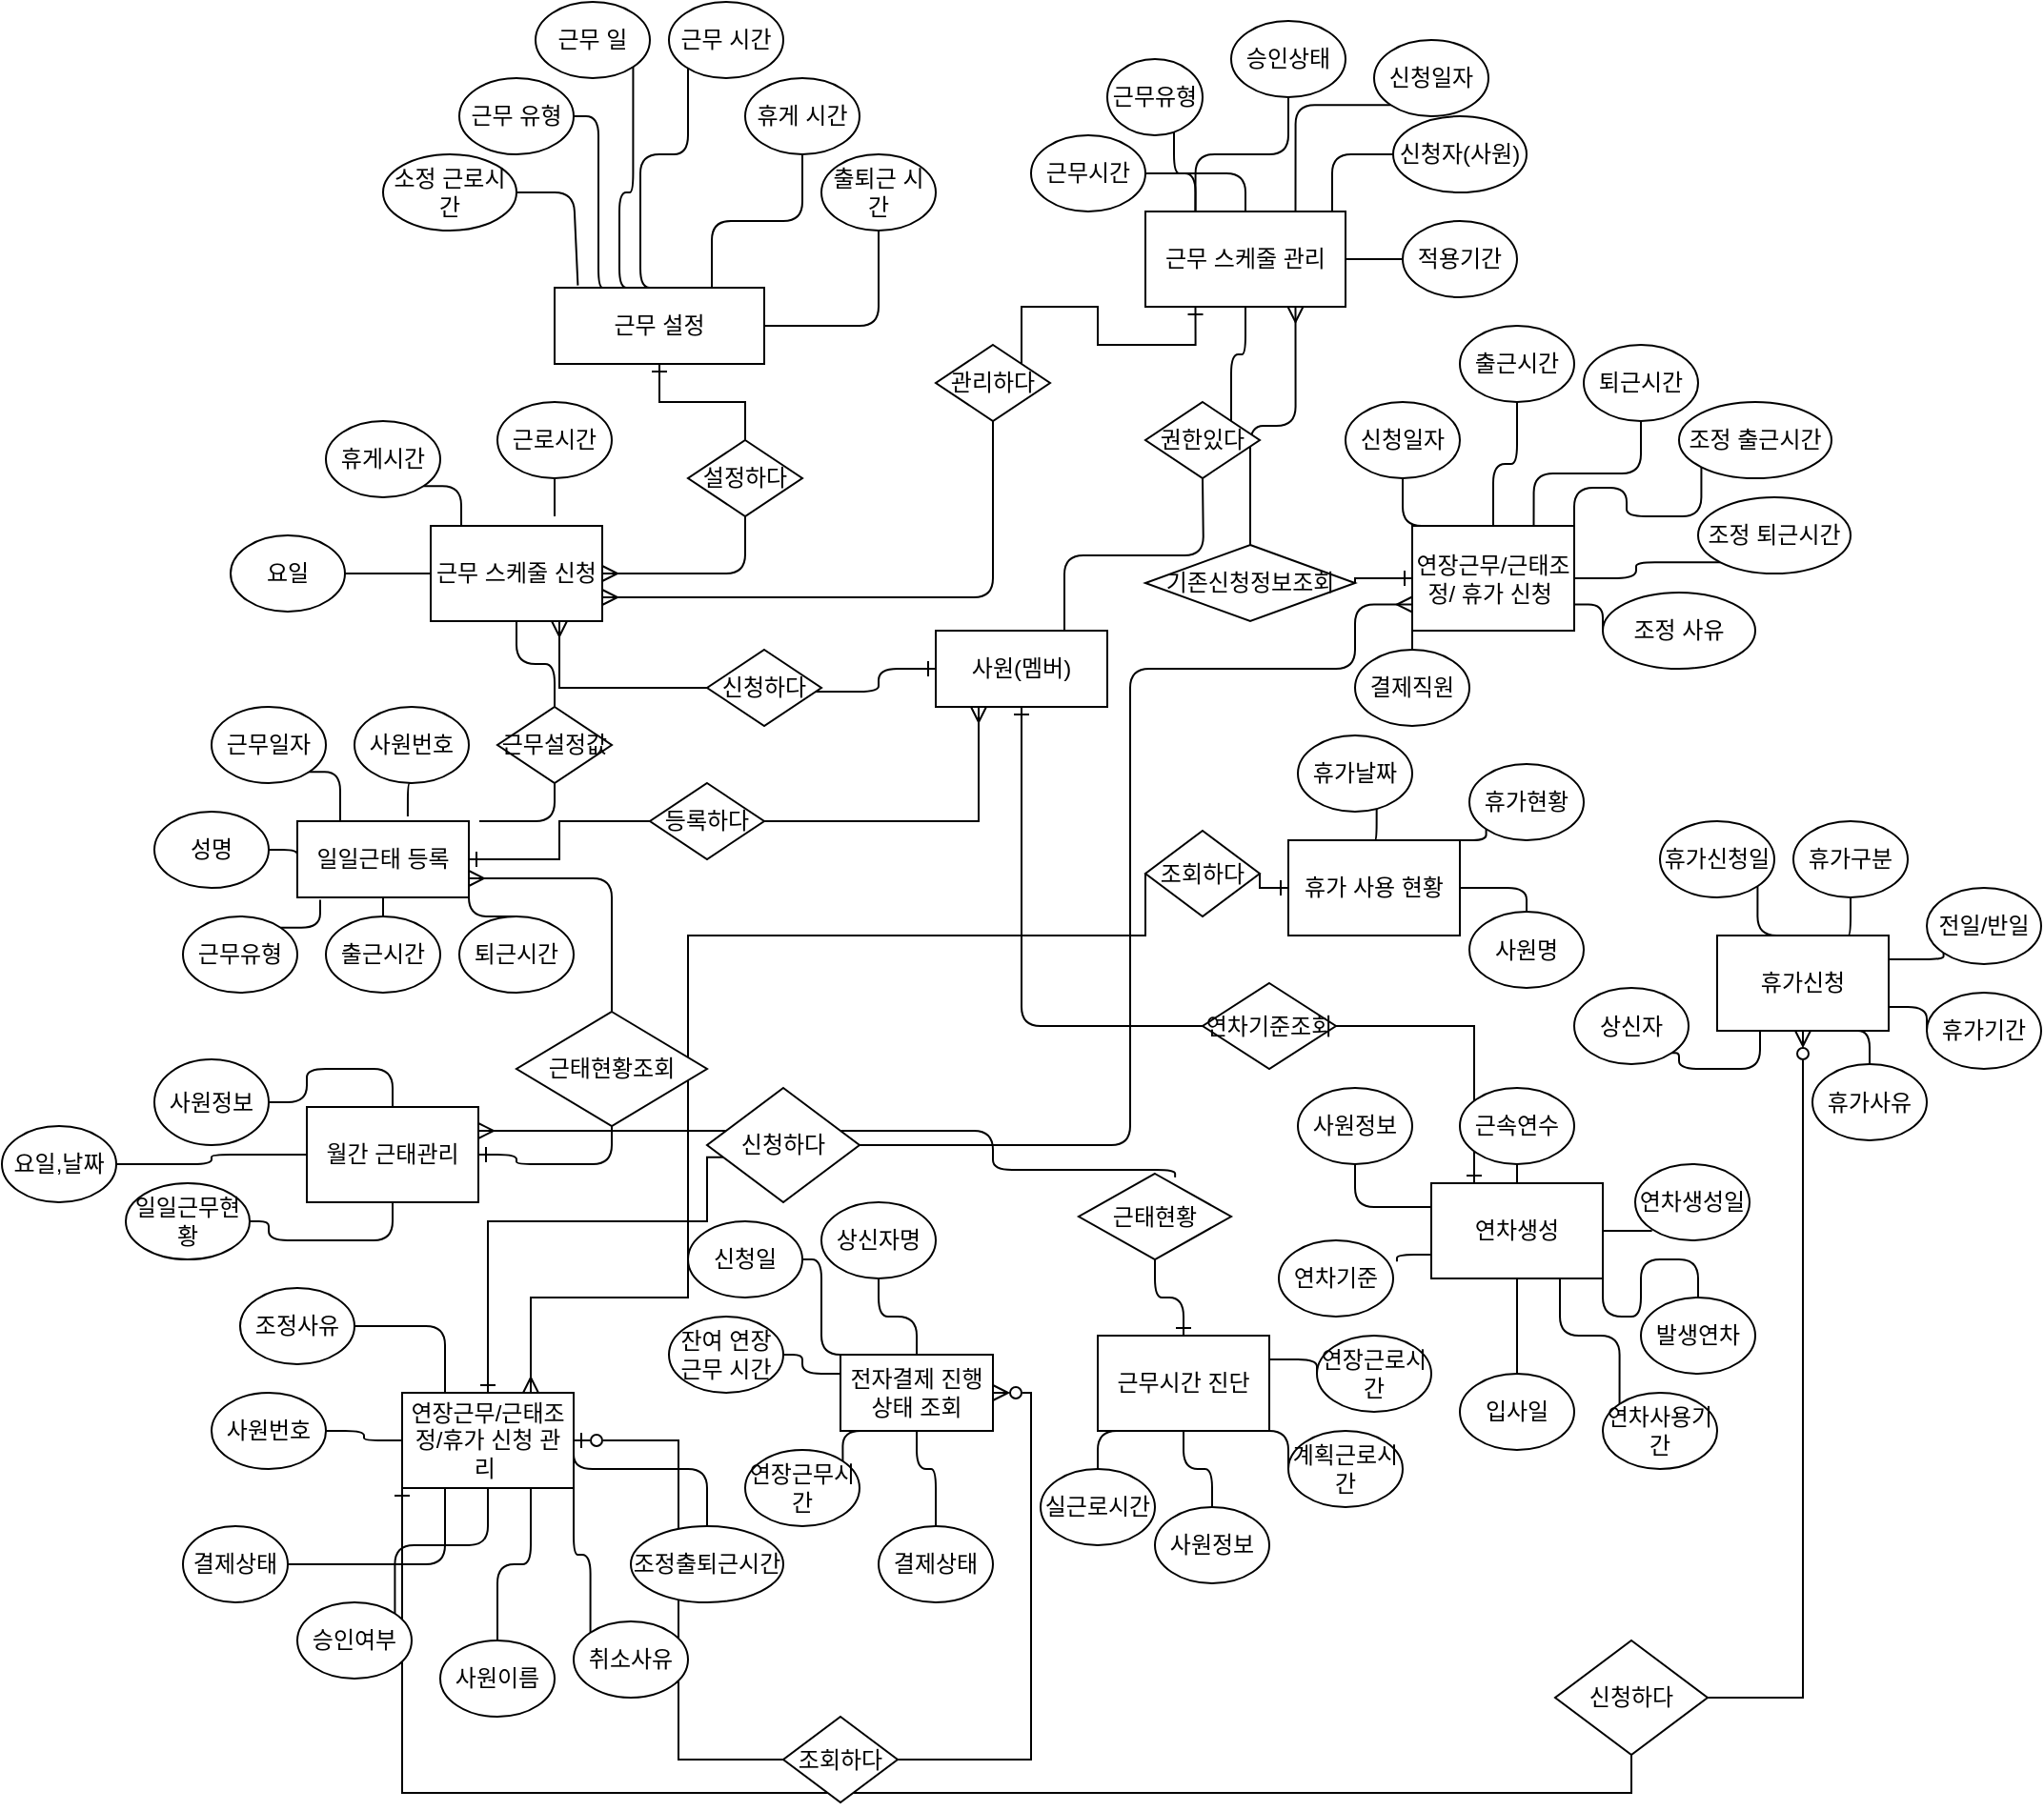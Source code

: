 <mxfile version="20.8.20" type="github">
  <diagram name="페이지-1" id="M64TTkhPT-icg04JLlUk">
    <mxGraphModel dx="3553" dy="1691" grid="1" gridSize="10" guides="1" tooltips="1" connect="1" arrows="1" fold="1" page="1" pageScale="1" pageWidth="827" pageHeight="1169" math="0" shadow="0">
      <root>
        <mxCell id="0" />
        <mxCell id="1" parent="0" />
        <mxCell id="mdGPTOdEGKRFOdZcjMkD-22" style="edgeStyle=orthogonalEdgeStyle;rounded=1;orthogonalLoop=1;jettySize=auto;html=1;exitX=0.25;exitY=0;exitDx=0;exitDy=0;entryX=1;entryY=0.5;entryDx=0;entryDy=0;endArrow=none;endFill=0;" parent="1" source="mdGPTOdEGKRFOdZcjMkD-1" target="mdGPTOdEGKRFOdZcjMkD-2" edge="1">
          <mxGeometry relative="1" as="geometry">
            <Array as="points">
              <mxPoint x="223" y="90" />
            </Array>
          </mxGeometry>
        </mxCell>
        <mxCell id="mdGPTOdEGKRFOdZcjMkD-24" style="edgeStyle=orthogonalEdgeStyle;rounded=1;orthogonalLoop=1;jettySize=auto;html=1;exitX=0.5;exitY=0;exitDx=0;exitDy=0;endArrow=none;endFill=0;" parent="1" source="mdGPTOdEGKRFOdZcjMkD-1" target="mdGPTOdEGKRFOdZcjMkD-5" edge="1">
          <mxGeometry relative="1" as="geometry">
            <Array as="points">
              <mxPoint x="245" y="110" />
              <mxPoint x="270" y="110" />
            </Array>
          </mxGeometry>
        </mxCell>
        <mxCell id="mdGPTOdEGKRFOdZcjMkD-25" style="edgeStyle=orthogonalEdgeStyle;rounded=1;orthogonalLoop=1;jettySize=auto;html=1;exitX=0.75;exitY=0;exitDx=0;exitDy=0;entryX=0.5;entryY=1;entryDx=0;entryDy=0;endArrow=none;endFill=0;" parent="1" source="mdGPTOdEGKRFOdZcjMkD-1" target="mdGPTOdEGKRFOdZcjMkD-6" edge="1">
          <mxGeometry relative="1" as="geometry" />
        </mxCell>
        <mxCell id="mdGPTOdEGKRFOdZcjMkD-26" style="edgeStyle=orthogonalEdgeStyle;rounded=1;orthogonalLoop=1;jettySize=auto;html=1;exitX=1;exitY=0.5;exitDx=0;exitDy=0;entryX=0.5;entryY=1;entryDx=0;entryDy=0;endArrow=none;endFill=0;" parent="1" source="mdGPTOdEGKRFOdZcjMkD-1" target="mdGPTOdEGKRFOdZcjMkD-7" edge="1">
          <mxGeometry relative="1" as="geometry" />
        </mxCell>
        <mxCell id="mdGPTOdEGKRFOdZcjMkD-27" style="edgeStyle=orthogonalEdgeStyle;rounded=1;orthogonalLoop=1;jettySize=auto;html=1;exitX=0.378;exitY=0;exitDx=0;exitDy=0;entryX=1;entryY=1;entryDx=0;entryDy=0;exitPerimeter=0;endArrow=none;endFill=0;" parent="1" source="mdGPTOdEGKRFOdZcjMkD-1" target="mdGPTOdEGKRFOdZcjMkD-4" edge="1">
          <mxGeometry relative="1" as="geometry">
            <Array as="points">
              <mxPoint x="234" y="130" />
              <mxPoint x="241" y="130" />
            </Array>
          </mxGeometry>
        </mxCell>
        <mxCell id="T7kxes3MqO8vL_r_xMGx-1" style="edgeStyle=orthogonalEdgeStyle;rounded=0;orthogonalLoop=1;jettySize=auto;html=1;exitX=0.5;exitY=1;exitDx=0;exitDy=0;entryX=0.5;entryY=0;entryDx=0;entryDy=0;startArrow=ERone;startFill=0;endArrow=none;endFill=0;" edge="1" parent="1" source="mdGPTOdEGKRFOdZcjMkD-1" target="mdGPTOdEGKRFOdZcjMkD-64">
          <mxGeometry relative="1" as="geometry" />
        </mxCell>
        <mxCell id="mdGPTOdEGKRFOdZcjMkD-1" value="근무 설정" style="rounded=0;whiteSpace=wrap;html=1;labelBackgroundColor=none;" parent="1" vertex="1">
          <mxGeometry x="200" y="180" width="110" height="40" as="geometry" />
        </mxCell>
        <mxCell id="mdGPTOdEGKRFOdZcjMkD-2" value="근무 유형" style="ellipse;whiteSpace=wrap;html=1;labelBackgroundColor=none;" parent="1" vertex="1">
          <mxGeometry x="150" y="70" width="60" height="40" as="geometry" />
        </mxCell>
        <mxCell id="mdGPTOdEGKRFOdZcjMkD-4" value="근무 일" style="ellipse;whiteSpace=wrap;html=1;labelBackgroundColor=none;" parent="1" vertex="1">
          <mxGeometry x="190" y="30" width="60" height="40" as="geometry" />
        </mxCell>
        <mxCell id="mdGPTOdEGKRFOdZcjMkD-5" value="근무 시간" style="ellipse;whiteSpace=wrap;html=1;labelBackgroundColor=none;" parent="1" vertex="1">
          <mxGeometry x="260" y="30" width="60" height="40" as="geometry" />
        </mxCell>
        <mxCell id="mdGPTOdEGKRFOdZcjMkD-6" value="휴게 시간" style="ellipse;whiteSpace=wrap;html=1;labelBackgroundColor=none;" parent="1" vertex="1">
          <mxGeometry x="300" y="70" width="60" height="40" as="geometry" />
        </mxCell>
        <mxCell id="mdGPTOdEGKRFOdZcjMkD-7" value="출퇴근 시간" style="ellipse;whiteSpace=wrap;html=1;labelBackgroundColor=none;" parent="1" vertex="1">
          <mxGeometry x="340" y="110" width="60" height="40" as="geometry" />
        </mxCell>
        <mxCell id="mdGPTOdEGKRFOdZcjMkD-8" value="소정 근로시간" style="ellipse;whiteSpace=wrap;html=1;labelBackgroundColor=none;" parent="1" vertex="1">
          <mxGeometry x="110" y="110" width="70" height="40" as="geometry" />
        </mxCell>
        <mxCell id="mdGPTOdEGKRFOdZcjMkD-11" value="" style="endArrow=none;html=1;exitX=0.111;exitY=-0.03;exitDx=0;exitDy=0;entryX=1;entryY=0.5;entryDx=0;entryDy=0;rounded=1;exitPerimeter=0;labelBackgroundColor=none;fontColor=default;" parent="1" source="mdGPTOdEGKRFOdZcjMkD-1" target="mdGPTOdEGKRFOdZcjMkD-8" edge="1">
          <mxGeometry width="50" height="50" relative="1" as="geometry">
            <mxPoint x="360" y="190" as="sourcePoint" />
            <mxPoint x="410" y="140" as="targetPoint" />
            <Array as="points">
              <mxPoint x="210" y="130" />
            </Array>
          </mxGeometry>
        </mxCell>
        <mxCell id="mdGPTOdEGKRFOdZcjMkD-37" style="edgeStyle=orthogonalEdgeStyle;rounded=1;orthogonalLoop=1;jettySize=auto;html=1;entryX=1;entryY=1;entryDx=0;entryDy=0;endArrow=none;endFill=0;" parent="1" source="mdGPTOdEGKRFOdZcjMkD-29" target="mdGPTOdEGKRFOdZcjMkD-35" edge="1">
          <mxGeometry relative="1" as="geometry" />
        </mxCell>
        <mxCell id="mdGPTOdEGKRFOdZcjMkD-38" style="edgeStyle=orthogonalEdgeStyle;rounded=1;orthogonalLoop=1;jettySize=auto;html=1;exitX=0.25;exitY=0;exitDx=0;exitDy=0;entryX=0.7;entryY=0.963;entryDx=0;entryDy=0;entryPerimeter=0;endArrow=none;endFill=0;" parent="1" source="mdGPTOdEGKRFOdZcjMkD-29" target="mdGPTOdEGKRFOdZcjMkD-34" edge="1">
          <mxGeometry relative="1" as="geometry" />
        </mxCell>
        <mxCell id="mdGPTOdEGKRFOdZcjMkD-39" style="edgeStyle=orthogonalEdgeStyle;rounded=1;orthogonalLoop=1;jettySize=auto;html=1;exitX=0.25;exitY=0;exitDx=0;exitDy=0;entryX=0.5;entryY=1;entryDx=0;entryDy=0;endArrow=none;endFill=0;" parent="1" source="mdGPTOdEGKRFOdZcjMkD-29" target="mdGPTOdEGKRFOdZcjMkD-30" edge="1">
          <mxGeometry relative="1" as="geometry" />
        </mxCell>
        <mxCell id="mdGPTOdEGKRFOdZcjMkD-111" style="edgeStyle=orthogonalEdgeStyle;rounded=1;orthogonalLoop=1;jettySize=auto;html=1;exitX=0.75;exitY=1;exitDx=0;exitDy=0;entryX=0.5;entryY=0;entryDx=0;entryDy=0;endArrow=none;endFill=0;startArrow=ERmany;startFill=0;" parent="1" source="mdGPTOdEGKRFOdZcjMkD-29" target="mdGPTOdEGKRFOdZcjMkD-110" edge="1">
          <mxGeometry relative="1" as="geometry" />
        </mxCell>
        <mxCell id="T7kxes3MqO8vL_r_xMGx-2" style="edgeStyle=orthogonalEdgeStyle;rounded=0;orthogonalLoop=1;jettySize=auto;html=1;exitX=0.25;exitY=1;exitDx=0;exitDy=0;entryX=1;entryY=0;entryDx=0;entryDy=0;startArrow=ERone;startFill=0;endArrow=none;endFill=0;" edge="1" parent="1" source="mdGPTOdEGKRFOdZcjMkD-29" target="mdGPTOdEGKRFOdZcjMkD-65">
          <mxGeometry relative="1" as="geometry" />
        </mxCell>
        <mxCell id="mdGPTOdEGKRFOdZcjMkD-29" value="근무 스케줄 관리" style="rounded=0;whiteSpace=wrap;html=1;" parent="1" vertex="1">
          <mxGeometry x="510" y="140" width="105" height="50" as="geometry" />
        </mxCell>
        <mxCell id="mdGPTOdEGKRFOdZcjMkD-30" value="승인상태" style="ellipse;whiteSpace=wrap;html=1;" parent="1" vertex="1">
          <mxGeometry x="555" y="40" width="60" height="40" as="geometry" />
        </mxCell>
        <mxCell id="mdGPTOdEGKRFOdZcjMkD-50" style="edgeStyle=orthogonalEdgeStyle;rounded=1;orthogonalLoop=1;jettySize=auto;html=1;exitX=0;exitY=1;exitDx=0;exitDy=0;entryX=0.75;entryY=0;entryDx=0;entryDy=0;endArrow=none;endFill=0;" parent="1" source="mdGPTOdEGKRFOdZcjMkD-31" target="mdGPTOdEGKRFOdZcjMkD-29" edge="1">
          <mxGeometry relative="1" as="geometry" />
        </mxCell>
        <mxCell id="mdGPTOdEGKRFOdZcjMkD-31" value="신청일자" style="ellipse;whiteSpace=wrap;html=1;" parent="1" vertex="1">
          <mxGeometry x="630" y="50" width="60" height="40" as="geometry" />
        </mxCell>
        <mxCell id="mdGPTOdEGKRFOdZcjMkD-51" style="edgeStyle=orthogonalEdgeStyle;rounded=1;orthogonalLoop=1;jettySize=auto;html=1;exitX=0;exitY=0.5;exitDx=0;exitDy=0;entryX=0.933;entryY=0.01;entryDx=0;entryDy=0;entryPerimeter=0;endArrow=none;endFill=0;" parent="1" source="mdGPTOdEGKRFOdZcjMkD-32" target="mdGPTOdEGKRFOdZcjMkD-29" edge="1">
          <mxGeometry relative="1" as="geometry" />
        </mxCell>
        <mxCell id="mdGPTOdEGKRFOdZcjMkD-32" value="신청자(사원)" style="ellipse;whiteSpace=wrap;html=1;" parent="1" vertex="1">
          <mxGeometry x="640" y="90" width="70" height="40" as="geometry" />
        </mxCell>
        <mxCell id="mdGPTOdEGKRFOdZcjMkD-34" value="근무유형" style="ellipse;whiteSpace=wrap;html=1;" parent="1" vertex="1">
          <mxGeometry x="490" y="60" width="50" height="40" as="geometry" />
        </mxCell>
        <mxCell id="mdGPTOdEGKRFOdZcjMkD-35" value="근무시간" style="ellipse;whiteSpace=wrap;html=1;" parent="1" vertex="1">
          <mxGeometry x="450" y="100" width="60" height="40" as="geometry" />
        </mxCell>
        <mxCell id="mdGPTOdEGKRFOdZcjMkD-52" style="edgeStyle=orthogonalEdgeStyle;rounded=1;orthogonalLoop=1;jettySize=auto;html=1;exitX=0;exitY=0.5;exitDx=0;exitDy=0;endArrow=none;endFill=0;" parent="1" source="mdGPTOdEGKRFOdZcjMkD-36" target="mdGPTOdEGKRFOdZcjMkD-29" edge="1">
          <mxGeometry relative="1" as="geometry" />
        </mxCell>
        <mxCell id="mdGPTOdEGKRFOdZcjMkD-36" value="적용기간" style="ellipse;whiteSpace=wrap;html=1;" parent="1" vertex="1">
          <mxGeometry x="645" y="145" width="60" height="40" as="geometry" />
        </mxCell>
        <mxCell id="mdGPTOdEGKRFOdZcjMkD-66" style="edgeStyle=orthogonalEdgeStyle;rounded=1;orthogonalLoop=1;jettySize=auto;html=1;exitX=1;exitY=0.5;exitDx=0;exitDy=0;entryX=0.5;entryY=1;entryDx=0;entryDy=0;endArrow=none;endFill=0;startArrow=ERmany;startFill=0;" parent="1" source="mdGPTOdEGKRFOdZcjMkD-40" target="mdGPTOdEGKRFOdZcjMkD-64" edge="1">
          <mxGeometry relative="1" as="geometry" />
        </mxCell>
        <mxCell id="mdGPTOdEGKRFOdZcjMkD-68" style="edgeStyle=orthogonalEdgeStyle;rounded=1;orthogonalLoop=1;jettySize=auto;html=1;exitX=1;exitY=0.75;exitDx=0;exitDy=0;entryX=0.5;entryY=1;entryDx=0;entryDy=0;endArrow=none;endFill=0;startArrow=ERmany;startFill=0;" parent="1" source="mdGPTOdEGKRFOdZcjMkD-40" target="mdGPTOdEGKRFOdZcjMkD-65" edge="1">
          <mxGeometry relative="1" as="geometry" />
        </mxCell>
        <mxCell id="mdGPTOdEGKRFOdZcjMkD-91" style="edgeStyle=orthogonalEdgeStyle;rounded=1;orthogonalLoop=1;jettySize=auto;html=1;exitX=0.5;exitY=1;exitDx=0;exitDy=0;entryX=0.5;entryY=0;entryDx=0;entryDy=0;endArrow=none;endFill=0;" parent="1" source="mdGPTOdEGKRFOdZcjMkD-40" target="mdGPTOdEGKRFOdZcjMkD-90" edge="1">
          <mxGeometry relative="1" as="geometry" />
        </mxCell>
        <mxCell id="T7kxes3MqO8vL_r_xMGx-4" style="edgeStyle=orthogonalEdgeStyle;rounded=0;orthogonalLoop=1;jettySize=auto;html=1;exitX=0.75;exitY=1;exitDx=0;exitDy=0;entryX=0;entryY=0.5;entryDx=0;entryDy=0;startArrow=ERmany;startFill=0;endArrow=none;endFill=0;" edge="1" parent="1" source="mdGPTOdEGKRFOdZcjMkD-40" target="mdGPTOdEGKRFOdZcjMkD-58">
          <mxGeometry relative="1" as="geometry" />
        </mxCell>
        <mxCell id="mdGPTOdEGKRFOdZcjMkD-40" value="근무 스케줄 신청" style="rounded=0;whiteSpace=wrap;html=1;" parent="1" vertex="1">
          <mxGeometry x="135" y="305" width="90" height="50" as="geometry" />
        </mxCell>
        <mxCell id="mdGPTOdEGKRFOdZcjMkD-160" style="edgeStyle=orthogonalEdgeStyle;rounded=1;orthogonalLoop=1;jettySize=auto;html=1;exitX=1;exitY=0.75;exitDx=0;exitDy=0;endArrow=none;endFill=0;startArrow=ERmany;startFill=0;" parent="1" source="mdGPTOdEGKRFOdZcjMkD-41" target="mdGPTOdEGKRFOdZcjMkD-158" edge="1">
          <mxGeometry relative="1" as="geometry" />
        </mxCell>
        <mxCell id="T7kxes3MqO8vL_r_xMGx-8" style="edgeStyle=orthogonalEdgeStyle;rounded=0;orthogonalLoop=1;jettySize=auto;html=1;exitX=1;exitY=0.5;exitDx=0;exitDy=0;entryX=0;entryY=0.5;entryDx=0;entryDy=0;startArrow=ERone;startFill=0;endArrow=none;endFill=0;" edge="1" parent="1" source="mdGPTOdEGKRFOdZcjMkD-41" target="mdGPTOdEGKRFOdZcjMkD-80">
          <mxGeometry relative="1" as="geometry" />
        </mxCell>
        <mxCell id="mdGPTOdEGKRFOdZcjMkD-41" value="일일근태 등록" style="rounded=0;whiteSpace=wrap;html=1;" parent="1" vertex="1">
          <mxGeometry x="65" y="460" width="90" height="40" as="geometry" />
        </mxCell>
        <mxCell id="T7kxes3MqO8vL_r_xMGx-9" style="edgeStyle=orthogonalEdgeStyle;rounded=0;orthogonalLoop=1;jettySize=auto;html=1;exitX=0.5;exitY=0;exitDx=0;exitDy=0;entryX=0.113;entryY=0.606;entryDx=0;entryDy=0;entryPerimeter=0;startArrow=ERone;startFill=0;endArrow=none;endFill=0;" edge="1" parent="1" source="mdGPTOdEGKRFOdZcjMkD-42" target="mdGPTOdEGKRFOdZcjMkD-134">
          <mxGeometry relative="1" as="geometry">
            <Array as="points">
              <mxPoint x="165" y="670" />
              <mxPoint x="280" y="670" />
              <mxPoint x="280" y="636" />
            </Array>
          </mxGeometry>
        </mxCell>
        <mxCell id="T7kxes3MqO8vL_r_xMGx-10" style="edgeStyle=orthogonalEdgeStyle;rounded=0;orthogonalLoop=1;jettySize=auto;html=1;exitX=0.75;exitY=0;exitDx=0;exitDy=0;entryX=0;entryY=0.5;entryDx=0;entryDy=0;startArrow=ERmany;startFill=0;endArrow=none;endFill=0;" edge="1" parent="1" source="mdGPTOdEGKRFOdZcjMkD-42" target="mdGPTOdEGKRFOdZcjMkD-210">
          <mxGeometry relative="1" as="geometry">
            <Array as="points">
              <mxPoint x="188" y="710" />
              <mxPoint x="270" y="710" />
              <mxPoint x="270" y="520" />
              <mxPoint x="510" y="520" />
            </Array>
          </mxGeometry>
        </mxCell>
        <mxCell id="T7kxes3MqO8vL_r_xMGx-13" style="edgeStyle=orthogonalEdgeStyle;rounded=0;orthogonalLoop=1;jettySize=auto;html=1;exitX=1;exitY=0.5;exitDx=0;exitDy=0;entryX=0;entryY=0.5;entryDx=0;entryDy=0;startArrow=ERzeroToOne;startFill=0;endArrow=none;endFill=0;" edge="1" parent="1" source="mdGPTOdEGKRFOdZcjMkD-42" target="T7kxes3MqO8vL_r_xMGx-12">
          <mxGeometry relative="1" as="geometry" />
        </mxCell>
        <mxCell id="T7kxes3MqO8vL_r_xMGx-18" style="edgeStyle=orthogonalEdgeStyle;rounded=0;orthogonalLoop=1;jettySize=auto;html=1;exitX=0;exitY=1;exitDx=0;exitDy=0;entryX=0.5;entryY=1;entryDx=0;entryDy=0;startArrow=ERone;startFill=0;endArrow=none;endFill=0;" edge="1" parent="1" source="mdGPTOdEGKRFOdZcjMkD-42" target="T7kxes3MqO8vL_r_xMGx-16">
          <mxGeometry relative="1" as="geometry" />
        </mxCell>
        <mxCell id="mdGPTOdEGKRFOdZcjMkD-42" value="연장근무/근태조정/휴가 신청 관리&amp;nbsp;" style="rounded=0;whiteSpace=wrap;html=1;" parent="1" vertex="1">
          <mxGeometry x="120" y="760" width="90" height="50" as="geometry" />
        </mxCell>
        <mxCell id="mdGPTOdEGKRFOdZcjMkD-103" style="edgeStyle=orthogonalEdgeStyle;rounded=1;orthogonalLoop=1;jettySize=auto;html=1;exitX=0.5;exitY=0;exitDx=0;exitDy=0;entryX=0.5;entryY=1;entryDx=0;entryDy=0;endArrow=none;endFill=0;" parent="1" source="mdGPTOdEGKRFOdZcjMkD-43" target="mdGPTOdEGKRFOdZcjMkD-98" edge="1">
          <mxGeometry relative="1" as="geometry" />
        </mxCell>
        <mxCell id="mdGPTOdEGKRFOdZcjMkD-104" style="edgeStyle=orthogonalEdgeStyle;rounded=1;orthogonalLoop=1;jettySize=auto;html=1;exitX=0.25;exitY=0;exitDx=0;exitDy=0;entryX=0.5;entryY=1;entryDx=0;entryDy=0;endArrow=none;endFill=0;" parent="1" source="mdGPTOdEGKRFOdZcjMkD-43" target="mdGPTOdEGKRFOdZcjMkD-97" edge="1">
          <mxGeometry relative="1" as="geometry" />
        </mxCell>
        <mxCell id="mdGPTOdEGKRFOdZcjMkD-105" style="edgeStyle=orthogonalEdgeStyle;rounded=1;orthogonalLoop=1;jettySize=auto;html=1;exitX=0.75;exitY=0;exitDx=0;exitDy=0;entryX=0.5;entryY=1;entryDx=0;entryDy=0;endArrow=none;endFill=0;" parent="1" source="mdGPTOdEGKRFOdZcjMkD-43" target="mdGPTOdEGKRFOdZcjMkD-99" edge="1">
          <mxGeometry relative="1" as="geometry" />
        </mxCell>
        <mxCell id="mdGPTOdEGKRFOdZcjMkD-106" style="edgeStyle=orthogonalEdgeStyle;rounded=1;orthogonalLoop=1;jettySize=auto;html=1;exitX=1;exitY=0;exitDx=0;exitDy=0;entryX=0;entryY=1;entryDx=0;entryDy=0;endArrow=none;endFill=0;" parent="1" source="mdGPTOdEGKRFOdZcjMkD-43" target="mdGPTOdEGKRFOdZcjMkD-101" edge="1">
          <mxGeometry relative="1" as="geometry" />
        </mxCell>
        <mxCell id="mdGPTOdEGKRFOdZcjMkD-108" style="edgeStyle=orthogonalEdgeStyle;rounded=1;orthogonalLoop=1;jettySize=auto;html=1;exitX=1;exitY=0.5;exitDx=0;exitDy=0;entryX=0;entryY=1;entryDx=0;entryDy=0;endArrow=none;endFill=0;" parent="1" source="mdGPTOdEGKRFOdZcjMkD-43" target="mdGPTOdEGKRFOdZcjMkD-100" edge="1">
          <mxGeometry relative="1" as="geometry" />
        </mxCell>
        <mxCell id="mdGPTOdEGKRFOdZcjMkD-109" style="edgeStyle=orthogonalEdgeStyle;rounded=1;orthogonalLoop=1;jettySize=auto;html=1;exitX=1;exitY=0.75;exitDx=0;exitDy=0;entryX=0;entryY=0.5;entryDx=0;entryDy=0;endArrow=none;endFill=0;" parent="1" source="mdGPTOdEGKRFOdZcjMkD-43" target="mdGPTOdEGKRFOdZcjMkD-102" edge="1">
          <mxGeometry relative="1" as="geometry" />
        </mxCell>
        <mxCell id="mdGPTOdEGKRFOdZcjMkD-135" style="edgeStyle=orthogonalEdgeStyle;rounded=1;orthogonalLoop=1;jettySize=auto;html=1;entryX=1;entryY=0.5;entryDx=0;entryDy=0;endArrow=none;endFill=0;startArrow=ERmany;startFill=0;exitX=0;exitY=0.75;exitDx=0;exitDy=0;" parent="1" source="mdGPTOdEGKRFOdZcjMkD-43" target="mdGPTOdEGKRFOdZcjMkD-134" edge="1">
          <mxGeometry relative="1" as="geometry">
            <mxPoint x="650" y="340" as="sourcePoint" />
            <Array as="points">
              <mxPoint x="620" y="346" />
              <mxPoint x="620" y="380" />
              <mxPoint x="502" y="380" />
              <mxPoint x="502" y="630" />
            </Array>
          </mxGeometry>
        </mxCell>
        <mxCell id="T7kxes3MqO8vL_r_xMGx-20" style="edgeStyle=orthogonalEdgeStyle;rounded=0;orthogonalLoop=1;jettySize=auto;html=1;exitX=0;exitY=0.5;exitDx=0;exitDy=0;entryX=1;entryY=0.5;entryDx=0;entryDy=0;startArrow=ERone;startFill=0;endArrow=none;endFill=0;" edge="1" parent="1" source="mdGPTOdEGKRFOdZcjMkD-43" target="mdGPTOdEGKRFOdZcjMkD-110">
          <mxGeometry relative="1" as="geometry" />
        </mxCell>
        <mxCell id="mdGPTOdEGKRFOdZcjMkD-43" value="연장근무/근태조정/ 휴가 신청&amp;nbsp;" style="rounded=0;whiteSpace=wrap;html=1;" parent="1" vertex="1">
          <mxGeometry x="650" y="305" width="85" height="55" as="geometry" />
        </mxCell>
        <mxCell id="mdGPTOdEGKRFOdZcjMkD-144" style="edgeStyle=orthogonalEdgeStyle;rounded=1;orthogonalLoop=1;jettySize=auto;html=1;exitX=0.5;exitY=0;exitDx=0;exitDy=0;entryX=0.5;entryY=1;entryDx=0;entryDy=0;endArrow=none;endFill=0;" parent="1" source="mdGPTOdEGKRFOdZcjMkD-44" target="mdGPTOdEGKRFOdZcjMkD-138" edge="1">
          <mxGeometry relative="1" as="geometry" />
        </mxCell>
        <mxCell id="mdGPTOdEGKRFOdZcjMkD-145" style="edgeStyle=orthogonalEdgeStyle;rounded=1;orthogonalLoop=1;jettySize=auto;html=1;exitX=0.25;exitY=0;exitDx=0;exitDy=0;entryX=1;entryY=0.5;entryDx=0;entryDy=0;endArrow=none;endFill=0;" parent="1" source="mdGPTOdEGKRFOdZcjMkD-44" target="mdGPTOdEGKRFOdZcjMkD-137" edge="1">
          <mxGeometry relative="1" as="geometry">
            <Array as="points">
              <mxPoint x="340" y="740" />
              <mxPoint x="340" y="690" />
            </Array>
          </mxGeometry>
        </mxCell>
        <mxCell id="mdGPTOdEGKRFOdZcjMkD-146" style="edgeStyle=orthogonalEdgeStyle;rounded=1;orthogonalLoop=1;jettySize=auto;html=1;exitX=0;exitY=0.25;exitDx=0;exitDy=0;endArrow=none;endFill=0;" parent="1" source="mdGPTOdEGKRFOdZcjMkD-44" target="mdGPTOdEGKRFOdZcjMkD-140" edge="1">
          <mxGeometry relative="1" as="geometry" />
        </mxCell>
        <mxCell id="mdGPTOdEGKRFOdZcjMkD-147" style="edgeStyle=orthogonalEdgeStyle;rounded=1;orthogonalLoop=1;jettySize=auto;html=1;exitX=0.25;exitY=1;exitDx=0;exitDy=0;entryX=1;entryY=0;entryDx=0;entryDy=0;endArrow=none;endFill=0;" parent="1" source="mdGPTOdEGKRFOdZcjMkD-44" target="mdGPTOdEGKRFOdZcjMkD-141" edge="1">
          <mxGeometry relative="1" as="geometry" />
        </mxCell>
        <mxCell id="mdGPTOdEGKRFOdZcjMkD-148" style="edgeStyle=orthogonalEdgeStyle;rounded=1;orthogonalLoop=1;jettySize=auto;html=1;exitX=0.5;exitY=1;exitDx=0;exitDy=0;endArrow=none;endFill=0;entryX=0.5;entryY=0;entryDx=0;entryDy=0;" parent="1" source="mdGPTOdEGKRFOdZcjMkD-44" target="mdGPTOdEGKRFOdZcjMkD-142" edge="1">
          <mxGeometry relative="1" as="geometry">
            <mxPoint x="400" y="820.0" as="targetPoint" />
            <Array as="points">
              <mxPoint x="390" y="800" />
              <mxPoint x="400" y="800" />
            </Array>
          </mxGeometry>
        </mxCell>
        <mxCell id="T7kxes3MqO8vL_r_xMGx-14" style="edgeStyle=orthogonalEdgeStyle;rounded=0;orthogonalLoop=1;jettySize=auto;html=1;exitX=1;exitY=0.5;exitDx=0;exitDy=0;entryX=1;entryY=0.5;entryDx=0;entryDy=0;startArrow=ERzeroToMany;startFill=0;endArrow=none;endFill=0;" edge="1" parent="1" source="mdGPTOdEGKRFOdZcjMkD-44" target="T7kxes3MqO8vL_r_xMGx-12">
          <mxGeometry relative="1" as="geometry" />
        </mxCell>
        <mxCell id="mdGPTOdEGKRFOdZcjMkD-44" value="전자결제 진행상태 조회" style="rounded=0;whiteSpace=wrap;html=1;" parent="1" vertex="1">
          <mxGeometry x="350" y="740" width="80" height="40" as="geometry" />
        </mxCell>
        <mxCell id="mdGPTOdEGKRFOdZcjMkD-183" style="edgeStyle=orthogonalEdgeStyle;rounded=1;orthogonalLoop=1;jettySize=auto;html=1;exitX=0.5;exitY=0;exitDx=0;exitDy=0;entryX=0.5;entryY=1;entryDx=0;entryDy=0;endArrow=none;endFill=0;" parent="1" source="mdGPTOdEGKRFOdZcjMkD-45" target="mdGPTOdEGKRFOdZcjMkD-177" edge="1">
          <mxGeometry relative="1" as="geometry" />
        </mxCell>
        <mxCell id="mdGPTOdEGKRFOdZcjMkD-184" style="edgeStyle=orthogonalEdgeStyle;rounded=1;orthogonalLoop=1;jettySize=auto;html=1;exitX=0;exitY=0.25;exitDx=0;exitDy=0;entryX=0.5;entryY=1;entryDx=0;entryDy=0;endArrow=none;endFill=0;" parent="1" source="mdGPTOdEGKRFOdZcjMkD-45" target="mdGPTOdEGKRFOdZcjMkD-174" edge="1">
          <mxGeometry relative="1" as="geometry" />
        </mxCell>
        <mxCell id="mdGPTOdEGKRFOdZcjMkD-185" value="" style="edgeStyle=orthogonalEdgeStyle;rounded=1;orthogonalLoop=1;jettySize=auto;html=1;endArrow=none;endFill=0;" parent="1" source="mdGPTOdEGKRFOdZcjMkD-45" target="mdGPTOdEGKRFOdZcjMkD-176" edge="1">
          <mxGeometry relative="1" as="geometry" />
        </mxCell>
        <mxCell id="mdGPTOdEGKRFOdZcjMkD-186" style="edgeStyle=orthogonalEdgeStyle;rounded=1;orthogonalLoop=1;jettySize=auto;html=1;exitX=1;exitY=0.5;exitDx=0;exitDy=0;entryX=0;entryY=1;entryDx=0;entryDy=0;endArrow=none;endFill=0;" parent="1" source="mdGPTOdEGKRFOdZcjMkD-45" target="mdGPTOdEGKRFOdZcjMkD-180" edge="1">
          <mxGeometry relative="1" as="geometry" />
        </mxCell>
        <mxCell id="mdGPTOdEGKRFOdZcjMkD-187" style="edgeStyle=orthogonalEdgeStyle;rounded=1;orthogonalLoop=1;jettySize=auto;html=1;exitX=1;exitY=1;exitDx=0;exitDy=0;entryX=0.5;entryY=0;entryDx=0;entryDy=0;endArrow=none;endFill=0;" parent="1" source="mdGPTOdEGKRFOdZcjMkD-45" target="mdGPTOdEGKRFOdZcjMkD-182" edge="1">
          <mxGeometry relative="1" as="geometry" />
        </mxCell>
        <mxCell id="mdGPTOdEGKRFOdZcjMkD-188" style="edgeStyle=orthogonalEdgeStyle;rounded=1;orthogonalLoop=1;jettySize=auto;html=1;exitX=0.75;exitY=1;exitDx=0;exitDy=0;entryX=0;entryY=0;entryDx=0;entryDy=0;endArrow=none;endFill=0;" parent="1" source="mdGPTOdEGKRFOdZcjMkD-45" target="mdGPTOdEGKRFOdZcjMkD-179" edge="1">
          <mxGeometry relative="1" as="geometry" />
        </mxCell>
        <mxCell id="mdGPTOdEGKRFOdZcjMkD-189" style="edgeStyle=orthogonalEdgeStyle;rounded=1;orthogonalLoop=1;jettySize=auto;html=1;exitX=0;exitY=0.75;exitDx=0;exitDy=0;entryX=1.033;entryY=0.279;entryDx=0;entryDy=0;entryPerimeter=0;endArrow=none;endFill=0;" parent="1" source="mdGPTOdEGKRFOdZcjMkD-45" target="mdGPTOdEGKRFOdZcjMkD-175" edge="1">
          <mxGeometry relative="1" as="geometry" />
        </mxCell>
        <mxCell id="T7kxes3MqO8vL_r_xMGx-15" style="edgeStyle=orthogonalEdgeStyle;rounded=0;orthogonalLoop=1;jettySize=auto;html=1;exitX=0.25;exitY=0;exitDx=0;exitDy=0;entryX=1;entryY=0.5;entryDx=0;entryDy=0;startArrow=ERone;startFill=0;endArrow=none;endFill=0;" edge="1" parent="1" source="mdGPTOdEGKRFOdZcjMkD-45" target="mdGPTOdEGKRFOdZcjMkD-203">
          <mxGeometry relative="1" as="geometry" />
        </mxCell>
        <mxCell id="mdGPTOdEGKRFOdZcjMkD-45" value="연차생성" style="rounded=0;whiteSpace=wrap;html=1;" parent="1" vertex="1">
          <mxGeometry x="660" y="650" width="90" height="50" as="geometry" />
        </mxCell>
        <mxCell id="mdGPTOdEGKRFOdZcjMkD-196" style="edgeStyle=orthogonalEdgeStyle;rounded=1;orthogonalLoop=1;jettySize=auto;html=1;exitX=0.5;exitY=0;exitDx=0;exitDy=0;entryX=1;entryY=1;entryDx=0;entryDy=0;endArrow=none;endFill=0;" parent="1" source="mdGPTOdEGKRFOdZcjMkD-46" target="mdGPTOdEGKRFOdZcjMkD-190" edge="1">
          <mxGeometry relative="1" as="geometry" />
        </mxCell>
        <mxCell id="mdGPTOdEGKRFOdZcjMkD-197" style="edgeStyle=orthogonalEdgeStyle;rounded=1;orthogonalLoop=1;jettySize=auto;html=1;exitX=0.75;exitY=0;exitDx=0;exitDy=0;entryX=0.5;entryY=1;entryDx=0;entryDy=0;endArrow=none;endFill=0;" parent="1" source="mdGPTOdEGKRFOdZcjMkD-46" target="mdGPTOdEGKRFOdZcjMkD-191" edge="1">
          <mxGeometry relative="1" as="geometry" />
        </mxCell>
        <mxCell id="mdGPTOdEGKRFOdZcjMkD-199" style="edgeStyle=orthogonalEdgeStyle;rounded=1;orthogonalLoop=1;jettySize=auto;html=1;exitX=0.75;exitY=1;exitDx=0;exitDy=0;entryX=0.5;entryY=0;entryDx=0;entryDy=0;endArrow=none;endFill=0;" parent="1" source="mdGPTOdEGKRFOdZcjMkD-46" target="mdGPTOdEGKRFOdZcjMkD-194" edge="1">
          <mxGeometry relative="1" as="geometry" />
        </mxCell>
        <mxCell id="mdGPTOdEGKRFOdZcjMkD-200" style="edgeStyle=orthogonalEdgeStyle;rounded=1;orthogonalLoop=1;jettySize=auto;html=1;exitX=0.25;exitY=1;exitDx=0;exitDy=0;entryX=1;entryY=1;entryDx=0;entryDy=0;endArrow=none;endFill=0;" parent="1" source="mdGPTOdEGKRFOdZcjMkD-46" target="mdGPTOdEGKRFOdZcjMkD-195" edge="1">
          <mxGeometry relative="1" as="geometry" />
        </mxCell>
        <mxCell id="mdGPTOdEGKRFOdZcjMkD-201" style="edgeStyle=orthogonalEdgeStyle;rounded=1;orthogonalLoop=1;jettySize=auto;html=1;exitX=1;exitY=0.25;exitDx=0;exitDy=0;entryX=0;entryY=1;entryDx=0;entryDy=0;endArrow=none;endFill=0;" parent="1" source="mdGPTOdEGKRFOdZcjMkD-46" target="mdGPTOdEGKRFOdZcjMkD-192" edge="1">
          <mxGeometry relative="1" as="geometry" />
        </mxCell>
        <mxCell id="mdGPTOdEGKRFOdZcjMkD-202" style="edgeStyle=orthogonalEdgeStyle;rounded=1;orthogonalLoop=1;jettySize=auto;html=1;exitX=1;exitY=0.75;exitDx=0;exitDy=0;entryX=0;entryY=0.5;entryDx=0;entryDy=0;endArrow=none;endFill=0;" parent="1" source="mdGPTOdEGKRFOdZcjMkD-46" target="mdGPTOdEGKRFOdZcjMkD-193" edge="1">
          <mxGeometry relative="1" as="geometry" />
        </mxCell>
        <mxCell id="T7kxes3MqO8vL_r_xMGx-17" style="edgeStyle=orthogonalEdgeStyle;rounded=0;orthogonalLoop=1;jettySize=auto;html=1;exitX=0.5;exitY=1;exitDx=0;exitDy=0;entryX=1;entryY=0.5;entryDx=0;entryDy=0;startArrow=ERzeroToMany;startFill=0;endArrow=none;endFill=0;" edge="1" parent="1" source="mdGPTOdEGKRFOdZcjMkD-46" target="T7kxes3MqO8vL_r_xMGx-16">
          <mxGeometry relative="1" as="geometry" />
        </mxCell>
        <mxCell id="mdGPTOdEGKRFOdZcjMkD-46" value="휴가신청" style="rounded=0;whiteSpace=wrap;html=1;" parent="1" vertex="1">
          <mxGeometry x="810" y="520" width="90" height="50" as="geometry" />
        </mxCell>
        <mxCell id="mdGPTOdEGKRFOdZcjMkD-216" style="edgeStyle=orthogonalEdgeStyle;rounded=1;orthogonalLoop=1;jettySize=auto;html=1;exitX=0.5;exitY=0;exitDx=0;exitDy=0;entryX=0.689;entryY=0.938;entryDx=0;entryDy=0;entryPerimeter=0;endArrow=none;endFill=0;" parent="1" source="mdGPTOdEGKRFOdZcjMkD-47" target="mdGPTOdEGKRFOdZcjMkD-215" edge="1">
          <mxGeometry relative="1" as="geometry" />
        </mxCell>
        <mxCell id="mdGPTOdEGKRFOdZcjMkD-217" style="edgeStyle=orthogonalEdgeStyle;rounded=1;orthogonalLoop=1;jettySize=auto;html=1;exitX=1;exitY=0;exitDx=0;exitDy=0;entryX=0;entryY=1;entryDx=0;entryDy=0;endArrow=none;endFill=0;" parent="1" source="mdGPTOdEGKRFOdZcjMkD-47" target="mdGPTOdEGKRFOdZcjMkD-213" edge="1">
          <mxGeometry relative="1" as="geometry" />
        </mxCell>
        <mxCell id="mdGPTOdEGKRFOdZcjMkD-218" style="edgeStyle=orthogonalEdgeStyle;rounded=1;orthogonalLoop=1;jettySize=auto;html=1;exitX=1;exitY=0.5;exitDx=0;exitDy=0;entryX=0.5;entryY=0;entryDx=0;entryDy=0;endArrow=none;endFill=0;" parent="1" source="mdGPTOdEGKRFOdZcjMkD-47" target="mdGPTOdEGKRFOdZcjMkD-214" edge="1">
          <mxGeometry relative="1" as="geometry" />
        </mxCell>
        <mxCell id="T7kxes3MqO8vL_r_xMGx-11" style="edgeStyle=orthogonalEdgeStyle;rounded=0;orthogonalLoop=1;jettySize=auto;html=1;exitX=0;exitY=0.5;exitDx=0;exitDy=0;entryX=1;entryY=0.5;entryDx=0;entryDy=0;startArrow=ERone;startFill=0;endArrow=none;endFill=0;" edge="1" parent="1" source="mdGPTOdEGKRFOdZcjMkD-47" target="mdGPTOdEGKRFOdZcjMkD-210">
          <mxGeometry relative="1" as="geometry" />
        </mxCell>
        <mxCell id="mdGPTOdEGKRFOdZcjMkD-47" value="휴가 사용 현황" style="rounded=0;whiteSpace=wrap;html=1;" parent="1" vertex="1">
          <mxGeometry x="585" y="470" width="90" height="50" as="geometry" />
        </mxCell>
        <mxCell id="mdGPTOdEGKRFOdZcjMkD-157" style="edgeStyle=orthogonalEdgeStyle;rounded=1;orthogonalLoop=1;jettySize=auto;html=1;exitX=0.5;exitY=1;exitDx=0;exitDy=0;entryX=1;entryY=0.5;entryDx=0;entryDy=0;endArrow=none;endFill=0;" parent="1" source="mdGPTOdEGKRFOdZcjMkD-48" target="mdGPTOdEGKRFOdZcjMkD-154" edge="1">
          <mxGeometry relative="1" as="geometry" />
        </mxCell>
        <mxCell id="mdGPTOdEGKRFOdZcjMkD-159" style="edgeStyle=orthogonalEdgeStyle;rounded=1;orthogonalLoop=1;jettySize=auto;html=1;exitX=1;exitY=0.5;exitDx=0;exitDy=0;entryX=0.5;entryY=1;entryDx=0;entryDy=0;endArrow=none;endFill=0;startArrow=ERone;startFill=0;" parent="1" source="mdGPTOdEGKRFOdZcjMkD-48" target="mdGPTOdEGKRFOdZcjMkD-158" edge="1">
          <mxGeometry relative="1" as="geometry" />
        </mxCell>
        <mxCell id="mdGPTOdEGKRFOdZcjMkD-172" style="edgeStyle=orthogonalEdgeStyle;rounded=1;orthogonalLoop=1;jettySize=auto;html=1;exitX=1;exitY=0.25;exitDx=0;exitDy=0;entryX=0.632;entryY=0.043;entryDx=0;entryDy=0;entryPerimeter=0;endArrow=none;endFill=0;startArrow=ERmany;startFill=0;" parent="1" source="mdGPTOdEGKRFOdZcjMkD-48" target="mdGPTOdEGKRFOdZcjMkD-171" edge="1">
          <mxGeometry relative="1" as="geometry">
            <Array as="points">
              <mxPoint x="430" y="622" />
              <mxPoint x="430" y="643" />
              <mxPoint x="526" y="643" />
            </Array>
          </mxGeometry>
        </mxCell>
        <mxCell id="mdGPTOdEGKRFOdZcjMkD-48" value="월간 근태관리" style="rounded=0;whiteSpace=wrap;html=1;" parent="1" vertex="1">
          <mxGeometry x="70" y="610" width="90" height="50" as="geometry" />
        </mxCell>
        <mxCell id="mdGPTOdEGKRFOdZcjMkD-167" style="edgeStyle=orthogonalEdgeStyle;rounded=1;orthogonalLoop=1;jettySize=auto;html=1;exitX=1;exitY=0.25;exitDx=0;exitDy=0;entryX=0;entryY=0.5;entryDx=0;entryDy=0;endArrow=none;endFill=0;" parent="1" source="mdGPTOdEGKRFOdZcjMkD-49" target="mdGPTOdEGKRFOdZcjMkD-166" edge="1">
          <mxGeometry relative="1" as="geometry" />
        </mxCell>
        <mxCell id="mdGPTOdEGKRFOdZcjMkD-168" style="edgeStyle=orthogonalEdgeStyle;rounded=1;orthogonalLoop=1;jettySize=auto;html=1;exitX=0.75;exitY=1;exitDx=0;exitDy=0;entryX=0;entryY=0.5;entryDx=0;entryDy=0;endArrow=none;endFill=0;" parent="1" source="mdGPTOdEGKRFOdZcjMkD-49" target="mdGPTOdEGKRFOdZcjMkD-164" edge="1">
          <mxGeometry relative="1" as="geometry" />
        </mxCell>
        <mxCell id="mdGPTOdEGKRFOdZcjMkD-169" style="edgeStyle=orthogonalEdgeStyle;rounded=1;orthogonalLoop=1;jettySize=auto;html=1;exitX=0.5;exitY=1;exitDx=0;exitDy=0;endArrow=none;endFill=0;" parent="1" source="mdGPTOdEGKRFOdZcjMkD-49" target="mdGPTOdEGKRFOdZcjMkD-163" edge="1">
          <mxGeometry relative="1" as="geometry" />
        </mxCell>
        <mxCell id="mdGPTOdEGKRFOdZcjMkD-170" style="edgeStyle=orthogonalEdgeStyle;rounded=1;orthogonalLoop=1;jettySize=auto;html=1;exitX=0.25;exitY=1;exitDx=0;exitDy=0;entryX=0.5;entryY=0;entryDx=0;entryDy=0;endArrow=none;endFill=0;" parent="1" source="mdGPTOdEGKRFOdZcjMkD-49" target="mdGPTOdEGKRFOdZcjMkD-165" edge="1">
          <mxGeometry relative="1" as="geometry" />
        </mxCell>
        <mxCell id="mdGPTOdEGKRFOdZcjMkD-173" style="edgeStyle=orthogonalEdgeStyle;rounded=1;orthogonalLoop=1;jettySize=auto;html=1;exitX=0.5;exitY=0;exitDx=0;exitDy=0;endArrow=none;endFill=0;startArrow=ERone;startFill=0;" parent="1" source="mdGPTOdEGKRFOdZcjMkD-49" target="mdGPTOdEGKRFOdZcjMkD-171" edge="1">
          <mxGeometry relative="1" as="geometry" />
        </mxCell>
        <mxCell id="mdGPTOdEGKRFOdZcjMkD-49" value="근무시간 진단" style="rounded=0;whiteSpace=wrap;html=1;" parent="1" vertex="1">
          <mxGeometry x="485" y="730" width="90" height="50" as="geometry" />
        </mxCell>
        <mxCell id="mdGPTOdEGKRFOdZcjMkD-62" style="edgeStyle=orthogonalEdgeStyle;rounded=1;orthogonalLoop=1;jettySize=auto;html=1;exitX=1;exitY=1;exitDx=0;exitDy=0;entryX=0.178;entryY=0;entryDx=0;entryDy=0;entryPerimeter=0;endArrow=none;endFill=0;" parent="1" source="mdGPTOdEGKRFOdZcjMkD-53" target="mdGPTOdEGKRFOdZcjMkD-40" edge="1">
          <mxGeometry relative="1" as="geometry" />
        </mxCell>
        <mxCell id="mdGPTOdEGKRFOdZcjMkD-53" value="휴게시간" style="ellipse;whiteSpace=wrap;html=1;labelBackgroundColor=none;" parent="1" vertex="1">
          <mxGeometry x="80" y="250" width="60" height="40" as="geometry" />
        </mxCell>
        <mxCell id="mdGPTOdEGKRFOdZcjMkD-61" style="edgeStyle=orthogonalEdgeStyle;rounded=1;orthogonalLoop=1;jettySize=auto;html=1;exitX=1;exitY=0.5;exitDx=0;exitDy=0;entryX=0;entryY=0.5;entryDx=0;entryDy=0;endArrow=none;endFill=0;" parent="1" source="mdGPTOdEGKRFOdZcjMkD-54" target="mdGPTOdEGKRFOdZcjMkD-40" edge="1">
          <mxGeometry relative="1" as="geometry" />
        </mxCell>
        <mxCell id="mdGPTOdEGKRFOdZcjMkD-54" value="요일" style="ellipse;whiteSpace=wrap;html=1;labelBackgroundColor=none;" parent="1" vertex="1">
          <mxGeometry x="30" y="310" width="60" height="40" as="geometry" />
        </mxCell>
        <mxCell id="mdGPTOdEGKRFOdZcjMkD-63" style="edgeStyle=orthogonalEdgeStyle;rounded=1;orthogonalLoop=1;jettySize=auto;html=1;exitX=0.5;exitY=1;exitDx=0;exitDy=0;endArrow=none;endFill=0;" parent="1" source="mdGPTOdEGKRFOdZcjMkD-55" edge="1">
          <mxGeometry relative="1" as="geometry">
            <mxPoint x="200" y="300" as="targetPoint" />
          </mxGeometry>
        </mxCell>
        <mxCell id="mdGPTOdEGKRFOdZcjMkD-55" value="근로시간" style="ellipse;whiteSpace=wrap;html=1;labelBackgroundColor=none;" parent="1" vertex="1">
          <mxGeometry x="170" y="240" width="60" height="40" as="geometry" />
        </mxCell>
        <mxCell id="mdGPTOdEGKRFOdZcjMkD-59" style="edgeStyle=orthogonalEdgeStyle;rounded=1;orthogonalLoop=1;jettySize=auto;html=1;exitX=0;exitY=0.5;exitDx=0;exitDy=0;entryX=0.9;entryY=0.55;entryDx=0;entryDy=0;entryPerimeter=0;endArrow=none;endFill=0;startArrow=ERone;startFill=0;" parent="1" source="mdGPTOdEGKRFOdZcjMkD-57" target="mdGPTOdEGKRFOdZcjMkD-58" edge="1">
          <mxGeometry relative="1" as="geometry" />
        </mxCell>
        <mxCell id="mdGPTOdEGKRFOdZcjMkD-93" style="edgeStyle=orthogonalEdgeStyle;rounded=1;orthogonalLoop=1;jettySize=auto;html=1;exitX=0.75;exitY=0;exitDx=0;exitDy=0;endArrow=none;endFill=0;" parent="1" source="mdGPTOdEGKRFOdZcjMkD-57" edge="1">
          <mxGeometry relative="1" as="geometry">
            <mxPoint x="540" y="280" as="targetPoint" />
          </mxGeometry>
        </mxCell>
        <mxCell id="T7kxes3MqO8vL_r_xMGx-6" style="edgeStyle=orthogonalEdgeStyle;rounded=0;orthogonalLoop=1;jettySize=auto;html=1;exitX=0.25;exitY=1;exitDx=0;exitDy=0;entryX=1;entryY=0.5;entryDx=0;entryDy=0;startArrow=ERmany;startFill=0;endArrow=none;endFill=0;" edge="1" parent="1" source="mdGPTOdEGKRFOdZcjMkD-57" target="mdGPTOdEGKRFOdZcjMkD-80">
          <mxGeometry relative="1" as="geometry" />
        </mxCell>
        <mxCell id="mdGPTOdEGKRFOdZcjMkD-57" value="사원(멤버)" style="rounded=0;whiteSpace=wrap;html=1;" parent="1" vertex="1">
          <mxGeometry x="400" y="360" width="90" height="40" as="geometry" />
        </mxCell>
        <mxCell id="mdGPTOdEGKRFOdZcjMkD-58" value="신청하다" style="rhombus;whiteSpace=wrap;html=1;" parent="1" vertex="1">
          <mxGeometry x="280" y="370" width="60" height="40" as="geometry" />
        </mxCell>
        <mxCell id="mdGPTOdEGKRFOdZcjMkD-64" value="설정하다" style="rhombus;whiteSpace=wrap;html=1;" parent="1" vertex="1">
          <mxGeometry x="270" y="260" width="60" height="40" as="geometry" />
        </mxCell>
        <mxCell id="mdGPTOdEGKRFOdZcjMkD-65" value="관리하다" style="rhombus;whiteSpace=wrap;html=1;" parent="1" vertex="1">
          <mxGeometry x="400" y="210" width="60" height="40" as="geometry" />
        </mxCell>
        <mxCell id="mdGPTOdEGKRFOdZcjMkD-84" style="edgeStyle=orthogonalEdgeStyle;rounded=1;orthogonalLoop=1;jettySize=auto;html=1;exitX=1;exitY=1;exitDx=0;exitDy=0;entryX=0.25;entryY=0;entryDx=0;entryDy=0;endArrow=none;endFill=0;" parent="1" source="mdGPTOdEGKRFOdZcjMkD-71" target="mdGPTOdEGKRFOdZcjMkD-41" edge="1">
          <mxGeometry relative="1" as="geometry" />
        </mxCell>
        <mxCell id="mdGPTOdEGKRFOdZcjMkD-71" value="근무일자" style="ellipse;whiteSpace=wrap;html=1;labelBackgroundColor=none;" parent="1" vertex="1">
          <mxGeometry x="20" y="400" width="60" height="40" as="geometry" />
        </mxCell>
        <mxCell id="mdGPTOdEGKRFOdZcjMkD-89" style="edgeStyle=orthogonalEdgeStyle;rounded=1;orthogonalLoop=1;jettySize=auto;html=1;exitX=0.5;exitY=1;exitDx=0;exitDy=0;entryX=0.644;entryY=-0.062;entryDx=0;entryDy=0;entryPerimeter=0;endArrow=none;endFill=0;" parent="1" source="mdGPTOdEGKRFOdZcjMkD-72" target="mdGPTOdEGKRFOdZcjMkD-41" edge="1">
          <mxGeometry relative="1" as="geometry" />
        </mxCell>
        <mxCell id="mdGPTOdEGKRFOdZcjMkD-72" value="사원번호" style="ellipse;whiteSpace=wrap;html=1;labelBackgroundColor=none;" parent="1" vertex="1">
          <mxGeometry x="95" y="400" width="60" height="40" as="geometry" />
        </mxCell>
        <mxCell id="mdGPTOdEGKRFOdZcjMkD-85" style="edgeStyle=orthogonalEdgeStyle;rounded=1;orthogonalLoop=1;jettySize=auto;html=1;exitX=1;exitY=0.5;exitDx=0;exitDy=0;entryX=0;entryY=0.5;entryDx=0;entryDy=0;endArrow=none;endFill=0;" parent="1" source="mdGPTOdEGKRFOdZcjMkD-73" target="mdGPTOdEGKRFOdZcjMkD-41" edge="1">
          <mxGeometry relative="1" as="geometry" />
        </mxCell>
        <mxCell id="mdGPTOdEGKRFOdZcjMkD-73" value="성명" style="ellipse;whiteSpace=wrap;html=1;labelBackgroundColor=none;" parent="1" vertex="1">
          <mxGeometry x="-10" y="455" width="60" height="40" as="geometry" />
        </mxCell>
        <mxCell id="mdGPTOdEGKRFOdZcjMkD-86" style="edgeStyle=orthogonalEdgeStyle;rounded=1;orthogonalLoop=1;jettySize=auto;html=1;exitX=1;exitY=0;exitDx=0;exitDy=0;entryX=0.133;entryY=1.03;entryDx=0;entryDy=0;entryPerimeter=0;endArrow=none;endFill=0;" parent="1" source="mdGPTOdEGKRFOdZcjMkD-74" target="mdGPTOdEGKRFOdZcjMkD-41" edge="1">
          <mxGeometry relative="1" as="geometry" />
        </mxCell>
        <mxCell id="mdGPTOdEGKRFOdZcjMkD-74" value="근무유형" style="ellipse;whiteSpace=wrap;html=1;labelBackgroundColor=none;" parent="1" vertex="1">
          <mxGeometry x="5" y="510" width="60" height="40" as="geometry" />
        </mxCell>
        <mxCell id="mdGPTOdEGKRFOdZcjMkD-87" style="edgeStyle=orthogonalEdgeStyle;rounded=1;orthogonalLoop=1;jettySize=auto;html=1;exitX=0.5;exitY=0;exitDx=0;exitDy=0;entryX=0.5;entryY=1;entryDx=0;entryDy=0;endArrow=none;endFill=0;" parent="1" source="mdGPTOdEGKRFOdZcjMkD-75" target="mdGPTOdEGKRFOdZcjMkD-41" edge="1">
          <mxGeometry relative="1" as="geometry" />
        </mxCell>
        <mxCell id="mdGPTOdEGKRFOdZcjMkD-75" value="출근시간" style="ellipse;whiteSpace=wrap;html=1;labelBackgroundColor=none;" parent="1" vertex="1">
          <mxGeometry x="80" y="510" width="60" height="40" as="geometry" />
        </mxCell>
        <mxCell id="mdGPTOdEGKRFOdZcjMkD-88" style="edgeStyle=orthogonalEdgeStyle;rounded=1;orthogonalLoop=1;jettySize=auto;html=1;exitX=0.5;exitY=0;exitDx=0;exitDy=0;entryX=1;entryY=0.75;entryDx=0;entryDy=0;endArrow=none;endFill=0;" parent="1" source="mdGPTOdEGKRFOdZcjMkD-76" target="mdGPTOdEGKRFOdZcjMkD-41" edge="1">
          <mxGeometry relative="1" as="geometry" />
        </mxCell>
        <mxCell id="mdGPTOdEGKRFOdZcjMkD-76" value="퇴근시간" style="ellipse;whiteSpace=wrap;html=1;labelBackgroundColor=none;" parent="1" vertex="1">
          <mxGeometry x="150" y="510" width="60" height="40" as="geometry" />
        </mxCell>
        <mxCell id="mdGPTOdEGKRFOdZcjMkD-80" value="등록하다" style="rhombus;whiteSpace=wrap;html=1;" parent="1" vertex="1">
          <mxGeometry x="250" y="440" width="60" height="40" as="geometry" />
        </mxCell>
        <mxCell id="mdGPTOdEGKRFOdZcjMkD-92" style="edgeStyle=orthogonalEdgeStyle;rounded=1;orthogonalLoop=1;jettySize=auto;html=1;exitX=0.5;exitY=1;exitDx=0;exitDy=0;endArrow=none;endFill=0;" parent="1" source="mdGPTOdEGKRFOdZcjMkD-90" edge="1">
          <mxGeometry relative="1" as="geometry">
            <mxPoint x="160" y="460" as="targetPoint" />
          </mxGeometry>
        </mxCell>
        <mxCell id="mdGPTOdEGKRFOdZcjMkD-90" value="근무설정값" style="rhombus;whiteSpace=wrap;html=1;" parent="1" vertex="1">
          <mxGeometry x="170" y="400" width="60" height="40" as="geometry" />
        </mxCell>
        <mxCell id="mdGPTOdEGKRFOdZcjMkD-96" style="edgeStyle=orthogonalEdgeStyle;rounded=1;orthogonalLoop=1;jettySize=auto;html=1;exitX=1;exitY=0;exitDx=0;exitDy=0;entryX=0.5;entryY=1;entryDx=0;entryDy=0;endArrow=none;endFill=0;" parent="1" source="mdGPTOdEGKRFOdZcjMkD-95" target="mdGPTOdEGKRFOdZcjMkD-29" edge="1">
          <mxGeometry relative="1" as="geometry" />
        </mxCell>
        <mxCell id="mdGPTOdEGKRFOdZcjMkD-95" value="권한있다" style="rhombus;whiteSpace=wrap;html=1;" parent="1" vertex="1">
          <mxGeometry x="510" y="240" width="60" height="40" as="geometry" />
        </mxCell>
        <mxCell id="mdGPTOdEGKRFOdZcjMkD-97" value="신청일자" style="ellipse;whiteSpace=wrap;html=1;" parent="1" vertex="1">
          <mxGeometry x="615" y="240" width="60" height="40" as="geometry" />
        </mxCell>
        <mxCell id="mdGPTOdEGKRFOdZcjMkD-98" value="출근시간" style="ellipse;whiteSpace=wrap;html=1;labelBackgroundColor=none;" parent="1" vertex="1">
          <mxGeometry x="675" y="200" width="60" height="40" as="geometry" />
        </mxCell>
        <mxCell id="mdGPTOdEGKRFOdZcjMkD-99" value="퇴근시간" style="ellipse;whiteSpace=wrap;html=1;labelBackgroundColor=none;" parent="1" vertex="1">
          <mxGeometry x="740" y="210" width="60" height="40" as="geometry" />
        </mxCell>
        <mxCell id="mdGPTOdEGKRFOdZcjMkD-100" value="조정 퇴근시간" style="ellipse;whiteSpace=wrap;html=1;labelBackgroundColor=none;" parent="1" vertex="1">
          <mxGeometry x="800" y="290" width="80" height="40" as="geometry" />
        </mxCell>
        <mxCell id="mdGPTOdEGKRFOdZcjMkD-101" value="조정 출근시간" style="ellipse;whiteSpace=wrap;html=1;labelBackgroundColor=none;" parent="1" vertex="1">
          <mxGeometry x="790" y="240" width="80" height="40" as="geometry" />
        </mxCell>
        <mxCell id="mdGPTOdEGKRFOdZcjMkD-102" value="조정 사유" style="ellipse;whiteSpace=wrap;html=1;labelBackgroundColor=none;" parent="1" vertex="1">
          <mxGeometry x="750" y="340" width="80" height="40" as="geometry" />
        </mxCell>
        <mxCell id="mdGPTOdEGKRFOdZcjMkD-110" value="기존신청정보조회" style="rhombus;whiteSpace=wrap;html=1;" parent="1" vertex="1">
          <mxGeometry x="510" y="315" width="110" height="40" as="geometry" />
        </mxCell>
        <mxCell id="mdGPTOdEGKRFOdZcjMkD-115" style="edgeStyle=orthogonalEdgeStyle;rounded=1;orthogonalLoop=1;jettySize=auto;html=1;exitX=0.5;exitY=0;exitDx=0;exitDy=0;entryX=0;entryY=1;entryDx=0;entryDy=0;endArrow=none;endFill=0;" parent="1" source="mdGPTOdEGKRFOdZcjMkD-114" target="mdGPTOdEGKRFOdZcjMkD-43" edge="1">
          <mxGeometry relative="1" as="geometry" />
        </mxCell>
        <mxCell id="mdGPTOdEGKRFOdZcjMkD-114" value="결제직원" style="ellipse;whiteSpace=wrap;html=1;labelBackgroundColor=none;" parent="1" vertex="1">
          <mxGeometry x="620" y="370" width="60" height="40" as="geometry" />
        </mxCell>
        <mxCell id="mdGPTOdEGKRFOdZcjMkD-128" style="edgeStyle=orthogonalEdgeStyle;rounded=1;orthogonalLoop=1;jettySize=auto;html=1;exitX=1;exitY=0.5;exitDx=0;exitDy=0;entryX=0.25;entryY=1;entryDx=0;entryDy=0;endArrow=none;endFill=0;" parent="1" source="mdGPTOdEGKRFOdZcjMkD-116" target="mdGPTOdEGKRFOdZcjMkD-42" edge="1">
          <mxGeometry relative="1" as="geometry" />
        </mxCell>
        <mxCell id="mdGPTOdEGKRFOdZcjMkD-116" value="결제상태" style="ellipse;whiteSpace=wrap;html=1;labelBackgroundColor=none;" parent="1" vertex="1">
          <mxGeometry x="5" y="830" width="55" height="40" as="geometry" />
        </mxCell>
        <mxCell id="mdGPTOdEGKRFOdZcjMkD-129" style="edgeStyle=orthogonalEdgeStyle;rounded=1;orthogonalLoop=1;jettySize=auto;html=1;exitX=1;exitY=0;exitDx=0;exitDy=0;endArrow=none;endFill=0;entryX=0.5;entryY=1;entryDx=0;entryDy=0;" parent="1" source="mdGPTOdEGKRFOdZcjMkD-118" target="mdGPTOdEGKRFOdZcjMkD-42" edge="1">
          <mxGeometry relative="1" as="geometry">
            <mxPoint x="160" y="820.0" as="targetPoint" />
          </mxGeometry>
        </mxCell>
        <mxCell id="mdGPTOdEGKRFOdZcjMkD-118" value="승인여부" style="ellipse;whiteSpace=wrap;html=1;labelBackgroundColor=none;" parent="1" vertex="1">
          <mxGeometry x="65" y="870" width="60" height="40" as="geometry" />
        </mxCell>
        <mxCell id="mdGPTOdEGKRFOdZcjMkD-127" style="edgeStyle=orthogonalEdgeStyle;rounded=1;orthogonalLoop=1;jettySize=auto;html=1;exitX=1;exitY=0.5;exitDx=0;exitDy=0;entryX=0;entryY=0.5;entryDx=0;entryDy=0;endArrow=none;endFill=0;" parent="1" source="mdGPTOdEGKRFOdZcjMkD-119" target="mdGPTOdEGKRFOdZcjMkD-42" edge="1">
          <mxGeometry relative="1" as="geometry" />
        </mxCell>
        <mxCell id="mdGPTOdEGKRFOdZcjMkD-119" value="사원번호" style="ellipse;whiteSpace=wrap;html=1;labelBackgroundColor=none;" parent="1" vertex="1">
          <mxGeometry x="20" y="760" width="60" height="40" as="geometry" />
        </mxCell>
        <mxCell id="mdGPTOdEGKRFOdZcjMkD-133" style="edgeStyle=orthogonalEdgeStyle;rounded=1;orthogonalLoop=1;jettySize=auto;html=1;exitX=0.5;exitY=0;exitDx=0;exitDy=0;entryX=0.75;entryY=1;entryDx=0;entryDy=0;endArrow=none;endFill=0;" parent="1" source="mdGPTOdEGKRFOdZcjMkD-120" target="mdGPTOdEGKRFOdZcjMkD-42" edge="1">
          <mxGeometry relative="1" as="geometry" />
        </mxCell>
        <mxCell id="mdGPTOdEGKRFOdZcjMkD-120" value="사원이름" style="ellipse;whiteSpace=wrap;html=1;labelBackgroundColor=none;" parent="1" vertex="1">
          <mxGeometry x="140" y="890" width="60" height="40" as="geometry" />
        </mxCell>
        <mxCell id="mdGPTOdEGKRFOdZcjMkD-126" style="edgeStyle=orthogonalEdgeStyle;rounded=1;orthogonalLoop=1;jettySize=auto;html=1;exitX=1;exitY=0.5;exitDx=0;exitDy=0;entryX=0.25;entryY=0;entryDx=0;entryDy=0;endArrow=none;endFill=0;" parent="1" source="mdGPTOdEGKRFOdZcjMkD-121" target="mdGPTOdEGKRFOdZcjMkD-42" edge="1">
          <mxGeometry relative="1" as="geometry" />
        </mxCell>
        <mxCell id="mdGPTOdEGKRFOdZcjMkD-121" value="조정사유" style="ellipse;whiteSpace=wrap;html=1;labelBackgroundColor=none;" parent="1" vertex="1">
          <mxGeometry x="35" y="705" width="60" height="40" as="geometry" />
        </mxCell>
        <mxCell id="mdGPTOdEGKRFOdZcjMkD-131" style="edgeStyle=orthogonalEdgeStyle;rounded=1;orthogonalLoop=1;jettySize=auto;html=1;exitX=0;exitY=0;exitDx=0;exitDy=0;entryX=1;entryY=1;entryDx=0;entryDy=0;endArrow=none;endFill=0;" parent="1" source="mdGPTOdEGKRFOdZcjMkD-122" target="mdGPTOdEGKRFOdZcjMkD-42" edge="1">
          <mxGeometry relative="1" as="geometry" />
        </mxCell>
        <mxCell id="mdGPTOdEGKRFOdZcjMkD-122" value="취소사유" style="ellipse;whiteSpace=wrap;html=1;labelBackgroundColor=none;" parent="1" vertex="1">
          <mxGeometry x="210" y="880" width="60" height="40" as="geometry" />
        </mxCell>
        <mxCell id="mdGPTOdEGKRFOdZcjMkD-132" style="edgeStyle=orthogonalEdgeStyle;rounded=1;orthogonalLoop=1;jettySize=auto;html=1;exitX=0.5;exitY=0;exitDx=0;exitDy=0;entryX=1;entryY=0.5;entryDx=0;entryDy=0;endArrow=none;endFill=0;" parent="1" source="mdGPTOdEGKRFOdZcjMkD-125" target="mdGPTOdEGKRFOdZcjMkD-42" edge="1">
          <mxGeometry relative="1" as="geometry">
            <Array as="points">
              <mxPoint x="280" y="800" />
              <mxPoint x="210" y="800" />
            </Array>
          </mxGeometry>
        </mxCell>
        <mxCell id="mdGPTOdEGKRFOdZcjMkD-125" value="조정출퇴근시간" style="ellipse;whiteSpace=wrap;html=1;labelBackgroundColor=none;" parent="1" vertex="1">
          <mxGeometry x="240" y="830" width="80" height="40" as="geometry" />
        </mxCell>
        <mxCell id="mdGPTOdEGKRFOdZcjMkD-134" value="신청하다" style="rhombus;whiteSpace=wrap;html=1;" parent="1" vertex="1">
          <mxGeometry x="280" y="600" width="80" height="60" as="geometry" />
        </mxCell>
        <mxCell id="mdGPTOdEGKRFOdZcjMkD-137" value="신청일" style="ellipse;whiteSpace=wrap;html=1;labelBackgroundColor=none;" parent="1" vertex="1">
          <mxGeometry x="270" y="670" width="60" height="40" as="geometry" />
        </mxCell>
        <mxCell id="mdGPTOdEGKRFOdZcjMkD-138" value="상신자명" style="ellipse;whiteSpace=wrap;html=1;labelBackgroundColor=none;" parent="1" vertex="1">
          <mxGeometry x="340" y="660" width="60" height="40" as="geometry" />
        </mxCell>
        <mxCell id="mdGPTOdEGKRFOdZcjMkD-140" value="잔여 연장근무 시간" style="ellipse;whiteSpace=wrap;html=1;labelBackgroundColor=none;" parent="1" vertex="1">
          <mxGeometry x="260" y="720" width="60" height="40" as="geometry" />
        </mxCell>
        <mxCell id="mdGPTOdEGKRFOdZcjMkD-141" value="연장근무시간" style="ellipse;whiteSpace=wrap;html=1;labelBackgroundColor=none;" parent="1" vertex="1">
          <mxGeometry x="300" y="790" width="60" height="40" as="geometry" />
        </mxCell>
        <mxCell id="mdGPTOdEGKRFOdZcjMkD-142" value="결제상태" style="ellipse;whiteSpace=wrap;html=1;labelBackgroundColor=none;" parent="1" vertex="1">
          <mxGeometry x="370" y="830" width="60" height="40" as="geometry" />
        </mxCell>
        <mxCell id="mdGPTOdEGKRFOdZcjMkD-155" style="edgeStyle=orthogonalEdgeStyle;rounded=1;orthogonalLoop=1;jettySize=auto;html=1;exitX=1;exitY=0.5;exitDx=0;exitDy=0;entryX=0.5;entryY=0;entryDx=0;entryDy=0;endArrow=none;endFill=0;" parent="1" source="mdGPTOdEGKRFOdZcjMkD-151" target="mdGPTOdEGKRFOdZcjMkD-48" edge="1">
          <mxGeometry relative="1" as="geometry" />
        </mxCell>
        <mxCell id="mdGPTOdEGKRFOdZcjMkD-151" value="사원정보" style="ellipse;whiteSpace=wrap;html=1;labelBackgroundColor=none;" parent="1" vertex="1">
          <mxGeometry x="-10" y="585" width="60" height="45" as="geometry" />
        </mxCell>
        <mxCell id="mdGPTOdEGKRFOdZcjMkD-156" style="edgeStyle=orthogonalEdgeStyle;rounded=1;orthogonalLoop=1;jettySize=auto;html=1;exitX=1;exitY=0.5;exitDx=0;exitDy=0;entryX=0;entryY=0.5;entryDx=0;entryDy=0;endArrow=none;endFill=0;" parent="1" source="mdGPTOdEGKRFOdZcjMkD-152" target="mdGPTOdEGKRFOdZcjMkD-48" edge="1">
          <mxGeometry relative="1" as="geometry" />
        </mxCell>
        <mxCell id="mdGPTOdEGKRFOdZcjMkD-152" value="요일,날짜" style="ellipse;whiteSpace=wrap;html=1;labelBackgroundColor=none;" parent="1" vertex="1">
          <mxGeometry x="-90" y="620" width="60" height="40" as="geometry" />
        </mxCell>
        <mxCell id="mdGPTOdEGKRFOdZcjMkD-154" value="일일근무현황" style="ellipse;whiteSpace=wrap;html=1;labelBackgroundColor=none;" parent="1" vertex="1">
          <mxGeometry x="-25" y="650" width="65" height="40" as="geometry" />
        </mxCell>
        <mxCell id="mdGPTOdEGKRFOdZcjMkD-158" value="근태현황조회" style="rhombus;whiteSpace=wrap;html=1;" parent="1" vertex="1">
          <mxGeometry x="180" y="560" width="100" height="60" as="geometry" />
        </mxCell>
        <mxCell id="mdGPTOdEGKRFOdZcjMkD-163" value="사원정보" style="ellipse;whiteSpace=wrap;html=1;labelBackgroundColor=none;" parent="1" vertex="1">
          <mxGeometry x="515" y="820" width="60" height="40" as="geometry" />
        </mxCell>
        <mxCell id="mdGPTOdEGKRFOdZcjMkD-164" value="계획근로시간" style="ellipse;whiteSpace=wrap;html=1;labelBackgroundColor=none;" parent="1" vertex="1">
          <mxGeometry x="585" y="780" width="60" height="40" as="geometry" />
        </mxCell>
        <mxCell id="mdGPTOdEGKRFOdZcjMkD-165" value="실근로시간" style="ellipse;whiteSpace=wrap;html=1;labelBackgroundColor=none;" parent="1" vertex="1">
          <mxGeometry x="455" y="800" width="60" height="40" as="geometry" />
        </mxCell>
        <mxCell id="mdGPTOdEGKRFOdZcjMkD-166" value="연장근로시간" style="ellipse;whiteSpace=wrap;html=1;labelBackgroundColor=none;" parent="1" vertex="1">
          <mxGeometry x="600" y="730" width="60" height="40" as="geometry" />
        </mxCell>
        <mxCell id="mdGPTOdEGKRFOdZcjMkD-171" value="근태현황" style="rhombus;whiteSpace=wrap;html=1;" parent="1" vertex="1">
          <mxGeometry x="475" y="645" width="80" height="45" as="geometry" />
        </mxCell>
        <mxCell id="mdGPTOdEGKRFOdZcjMkD-174" value="사원정보" style="ellipse;whiteSpace=wrap;html=1;labelBackgroundColor=none;" parent="1" vertex="1">
          <mxGeometry x="590" y="600" width="60" height="40" as="geometry" />
        </mxCell>
        <mxCell id="mdGPTOdEGKRFOdZcjMkD-175" value="연차기준" style="ellipse;whiteSpace=wrap;html=1;labelBackgroundColor=none;" parent="1" vertex="1">
          <mxGeometry x="580" y="680" width="60" height="40" as="geometry" />
        </mxCell>
        <mxCell id="mdGPTOdEGKRFOdZcjMkD-176" value="입사일" style="ellipse;whiteSpace=wrap;html=1;labelBackgroundColor=none;" parent="1" vertex="1">
          <mxGeometry x="675" y="750" width="60" height="40" as="geometry" />
        </mxCell>
        <mxCell id="mdGPTOdEGKRFOdZcjMkD-177" value="근속연수" style="ellipse;whiteSpace=wrap;html=1;labelBackgroundColor=none;" parent="1" vertex="1">
          <mxGeometry x="675" y="600" width="60" height="40" as="geometry" />
        </mxCell>
        <mxCell id="mdGPTOdEGKRFOdZcjMkD-179" value="연차사용기간" style="ellipse;whiteSpace=wrap;html=1;labelBackgroundColor=none;" parent="1" vertex="1">
          <mxGeometry x="750" y="760" width="60" height="40" as="geometry" />
        </mxCell>
        <mxCell id="mdGPTOdEGKRFOdZcjMkD-180" value="연차생성일" style="ellipse;whiteSpace=wrap;html=1;labelBackgroundColor=none;" parent="1" vertex="1">
          <mxGeometry x="767" y="640" width="60" height="40" as="geometry" />
        </mxCell>
        <mxCell id="mdGPTOdEGKRFOdZcjMkD-182" value="발생연차" style="ellipse;whiteSpace=wrap;html=1;labelBackgroundColor=none;" parent="1" vertex="1">
          <mxGeometry x="770" y="710" width="60" height="40" as="geometry" />
        </mxCell>
        <mxCell id="mdGPTOdEGKRFOdZcjMkD-190" value="휴가신청일" style="ellipse;whiteSpace=wrap;html=1;labelBackgroundColor=none;" parent="1" vertex="1">
          <mxGeometry x="780" y="460" width="60" height="40" as="geometry" />
        </mxCell>
        <mxCell id="mdGPTOdEGKRFOdZcjMkD-191" value="휴가구분" style="ellipse;whiteSpace=wrap;html=1;labelBackgroundColor=none;" parent="1" vertex="1">
          <mxGeometry x="850" y="460" width="60" height="40" as="geometry" />
        </mxCell>
        <mxCell id="mdGPTOdEGKRFOdZcjMkD-192" value="전일/반일" style="ellipse;whiteSpace=wrap;html=1;labelBackgroundColor=none;" parent="1" vertex="1">
          <mxGeometry x="920" y="495" width="60" height="40" as="geometry" />
        </mxCell>
        <mxCell id="mdGPTOdEGKRFOdZcjMkD-193" value="휴가기간" style="ellipse;whiteSpace=wrap;html=1;labelBackgroundColor=none;" parent="1" vertex="1">
          <mxGeometry x="920" y="550" width="60" height="40" as="geometry" />
        </mxCell>
        <mxCell id="mdGPTOdEGKRFOdZcjMkD-194" value="휴가사유" style="ellipse;whiteSpace=wrap;html=1;labelBackgroundColor=none;" parent="1" vertex="1">
          <mxGeometry x="860" y="587.5" width="60" height="40" as="geometry" />
        </mxCell>
        <mxCell id="mdGPTOdEGKRFOdZcjMkD-195" value="상신자" style="ellipse;whiteSpace=wrap;html=1;labelBackgroundColor=none;" parent="1" vertex="1">
          <mxGeometry x="735" y="547.5" width="60" height="40" as="geometry" />
        </mxCell>
        <mxCell id="mdGPTOdEGKRFOdZcjMkD-203" value="연차기준조회" style="rhombus;whiteSpace=wrap;html=1;" parent="1" vertex="1">
          <mxGeometry x="540" y="545" width="70" height="45" as="geometry" />
        </mxCell>
        <mxCell id="mdGPTOdEGKRFOdZcjMkD-206" style="edgeStyle=orthogonalEdgeStyle;rounded=1;orthogonalLoop=1;jettySize=auto;html=1;entryX=0;entryY=0.5;entryDx=0;entryDy=0;endArrow=none;endFill=0;exitX=0.5;exitY=1;exitDx=0;exitDy=0;startArrow=ERone;startFill=0;" parent="1" source="mdGPTOdEGKRFOdZcjMkD-57" target="mdGPTOdEGKRFOdZcjMkD-203" edge="1">
          <mxGeometry relative="1" as="geometry">
            <mxPoint x="445" y="470" as="sourcePoint" />
          </mxGeometry>
        </mxCell>
        <mxCell id="mdGPTOdEGKRFOdZcjMkD-210" value="조회하다" style="rhombus;whiteSpace=wrap;html=1;" parent="1" vertex="1">
          <mxGeometry x="510" y="465" width="60" height="45" as="geometry" />
        </mxCell>
        <mxCell id="mdGPTOdEGKRFOdZcjMkD-213" value="휴가현황" style="ellipse;whiteSpace=wrap;html=1;labelBackgroundColor=none;" parent="1" vertex="1">
          <mxGeometry x="680" y="430" width="60" height="40" as="geometry" />
        </mxCell>
        <mxCell id="mdGPTOdEGKRFOdZcjMkD-214" value="사원명" style="ellipse;whiteSpace=wrap;html=1;labelBackgroundColor=none;" parent="1" vertex="1">
          <mxGeometry x="680" y="507.5" width="60" height="40" as="geometry" />
        </mxCell>
        <mxCell id="mdGPTOdEGKRFOdZcjMkD-215" value="휴가날짜" style="ellipse;whiteSpace=wrap;html=1;labelBackgroundColor=none;" parent="1" vertex="1">
          <mxGeometry x="590" y="415" width="60" height="40" as="geometry" />
        </mxCell>
        <mxCell id="T7kxes3MqO8vL_r_xMGx-12" value="조회하다" style="rhombus;whiteSpace=wrap;html=1;" vertex="1" parent="1">
          <mxGeometry x="320" y="930" width="60" height="45" as="geometry" />
        </mxCell>
        <mxCell id="T7kxes3MqO8vL_r_xMGx-16" value="신청하다" style="rhombus;whiteSpace=wrap;html=1;" vertex="1" parent="1">
          <mxGeometry x="725" y="890" width="80" height="60" as="geometry" />
        </mxCell>
      </root>
    </mxGraphModel>
  </diagram>
</mxfile>
